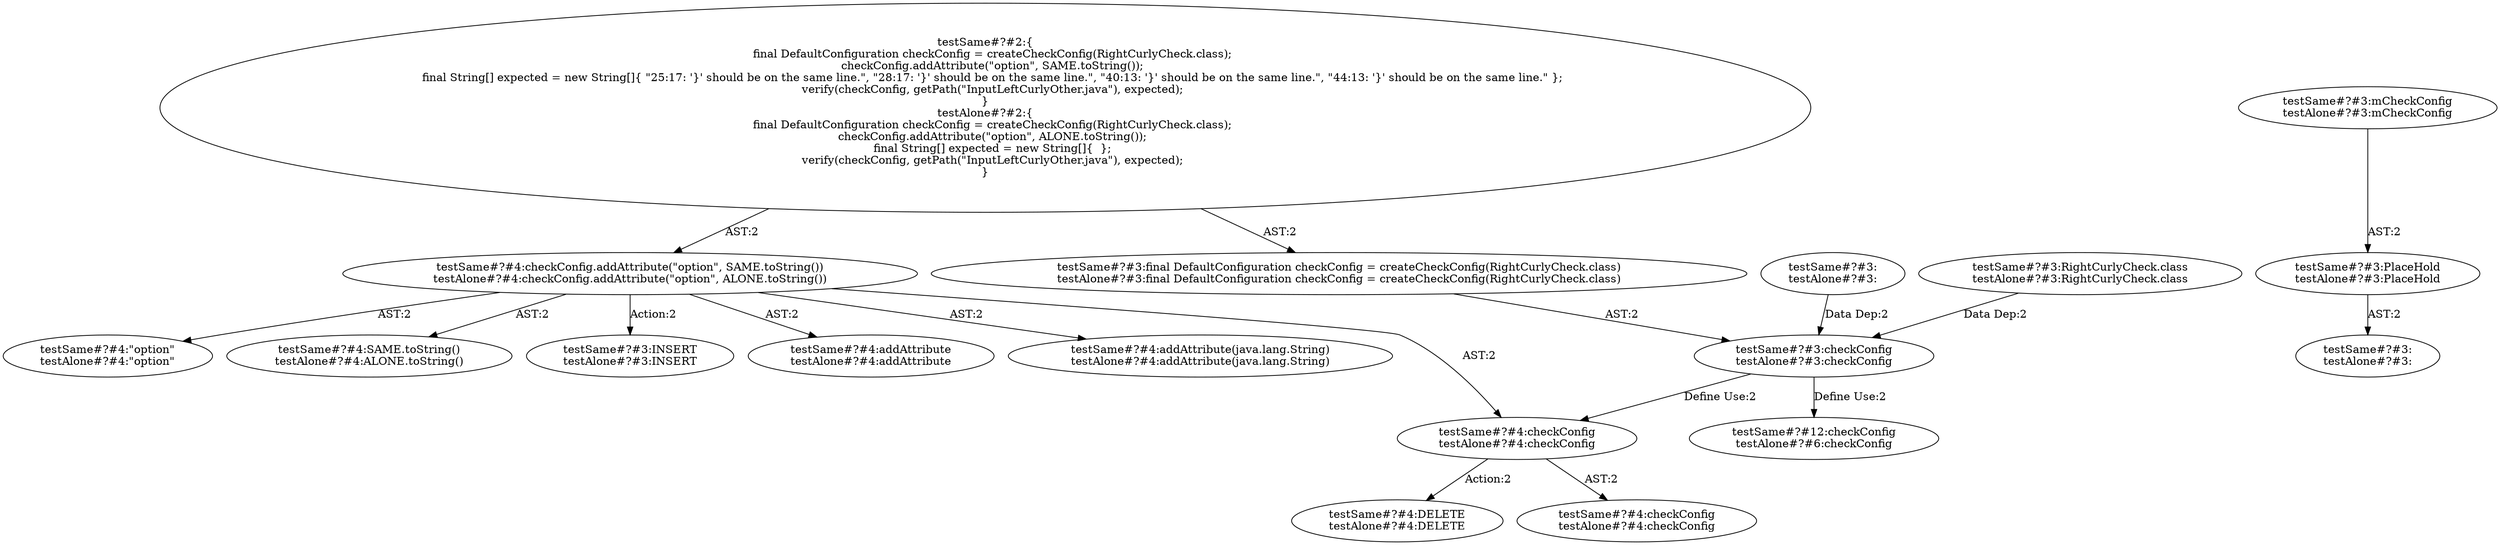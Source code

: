 digraph "Pattern" {
0 [label="testSame#?#4:DELETE
testAlone#?#4:DELETE" shape=ellipse]
1 [label="testSame#?#4:checkConfig
testAlone#?#4:checkConfig" shape=ellipse]
2 [label="testSame#?#3:checkConfig
testAlone#?#3:checkConfig" shape=ellipse]
3 [label="testSame#?#3:final DefaultConfiguration checkConfig = createCheckConfig(RightCurlyCheck.class)
testAlone#?#3:final DefaultConfiguration checkConfig = createCheckConfig(RightCurlyCheck.class)" shape=ellipse]
4 [label="testSame#?#3:
testAlone#?#3:" shape=ellipse]
5 [label="testSame#?#3:RightCurlyCheck.class
testAlone#?#3:RightCurlyCheck.class" shape=ellipse]
6 [label="testSame#?#12:checkConfig
testAlone#?#6:checkConfig" shape=ellipse]
7 [label="testSame#?#4:checkConfig.addAttribute(\"option\", SAME.toString())
testAlone#?#4:checkConfig.addAttribute(\"option\", ALONE.toString())" shape=ellipse]
8 [label="testSame#?#2:\{
    final DefaultConfiguration checkConfig = createCheckConfig(RightCurlyCheck.class);
    checkConfig.addAttribute(\"option\", SAME.toString());
    final String[] expected = new String[]\{ \"25:17: '\}' should be on the same line.\", \"28:17: '\}' should be on the same line.\", \"40:13: '\}' should be on the same line.\", \"44:13: '\}' should be on the same line.\" \};
    verify(checkConfig, getPath(\"InputLeftCurlyOther.java\"), expected);
\}
testAlone#?#2:\{
    final DefaultConfiguration checkConfig = createCheckConfig(RightCurlyCheck.class);
    checkConfig.addAttribute(\"option\", ALONE.toString());
    final String[] expected = new String[]\{  \};
    verify(checkConfig, getPath(\"InputLeftCurlyOther.java\"), expected);
\}" shape=ellipse]
9 [label="testSame#?#4:addAttribute
testAlone#?#4:addAttribute" shape=ellipse]
10 [label="testSame#?#4:addAttribute(java.lang.String)
testAlone#?#4:addAttribute(java.lang.String)" shape=ellipse]
11 [label="testSame#?#4:\"option\"
testAlone#?#4:\"option\"" shape=ellipse]
12 [label="testSame#?#4:SAME.toString()
testAlone#?#4:ALONE.toString()" shape=ellipse]
13 [label="testSame#?#3:INSERT
testAlone#?#3:INSERT" shape=ellipse]
14 [label="testSame#?#3:mCheckConfig
testAlone#?#3:mCheckConfig" shape=ellipse]
15 [label="testSame#?#3:PlaceHold
testAlone#?#3:PlaceHold" shape=ellipse]
16 [label="testSame#?#3:
testAlone#?#3:" shape=ellipse]
17 [label="testSame#?#4:checkConfig
testAlone#?#4:checkConfig" shape=ellipse]
1 -> 0 [label="Action:2"];
1 -> 17 [label="AST:2"];
2 -> 1 [label="Define Use:2"];
2 -> 6 [label="Define Use:2"];
3 -> 2 [label="AST:2"];
4 -> 2 [label="Data Dep:2"];
5 -> 2 [label="Data Dep:2"];
7 -> 1 [label="AST:2"];
7 -> 9 [label="AST:2"];
7 -> 10 [label="AST:2"];
7 -> 11 [label="AST:2"];
7 -> 12 [label="AST:2"];
7 -> 13 [label="Action:2"];
8 -> 3 [label="AST:2"];
8 -> 7 [label="AST:2"];
14 -> 15 [label="AST:2"];
15 -> 16 [label="AST:2"];
}